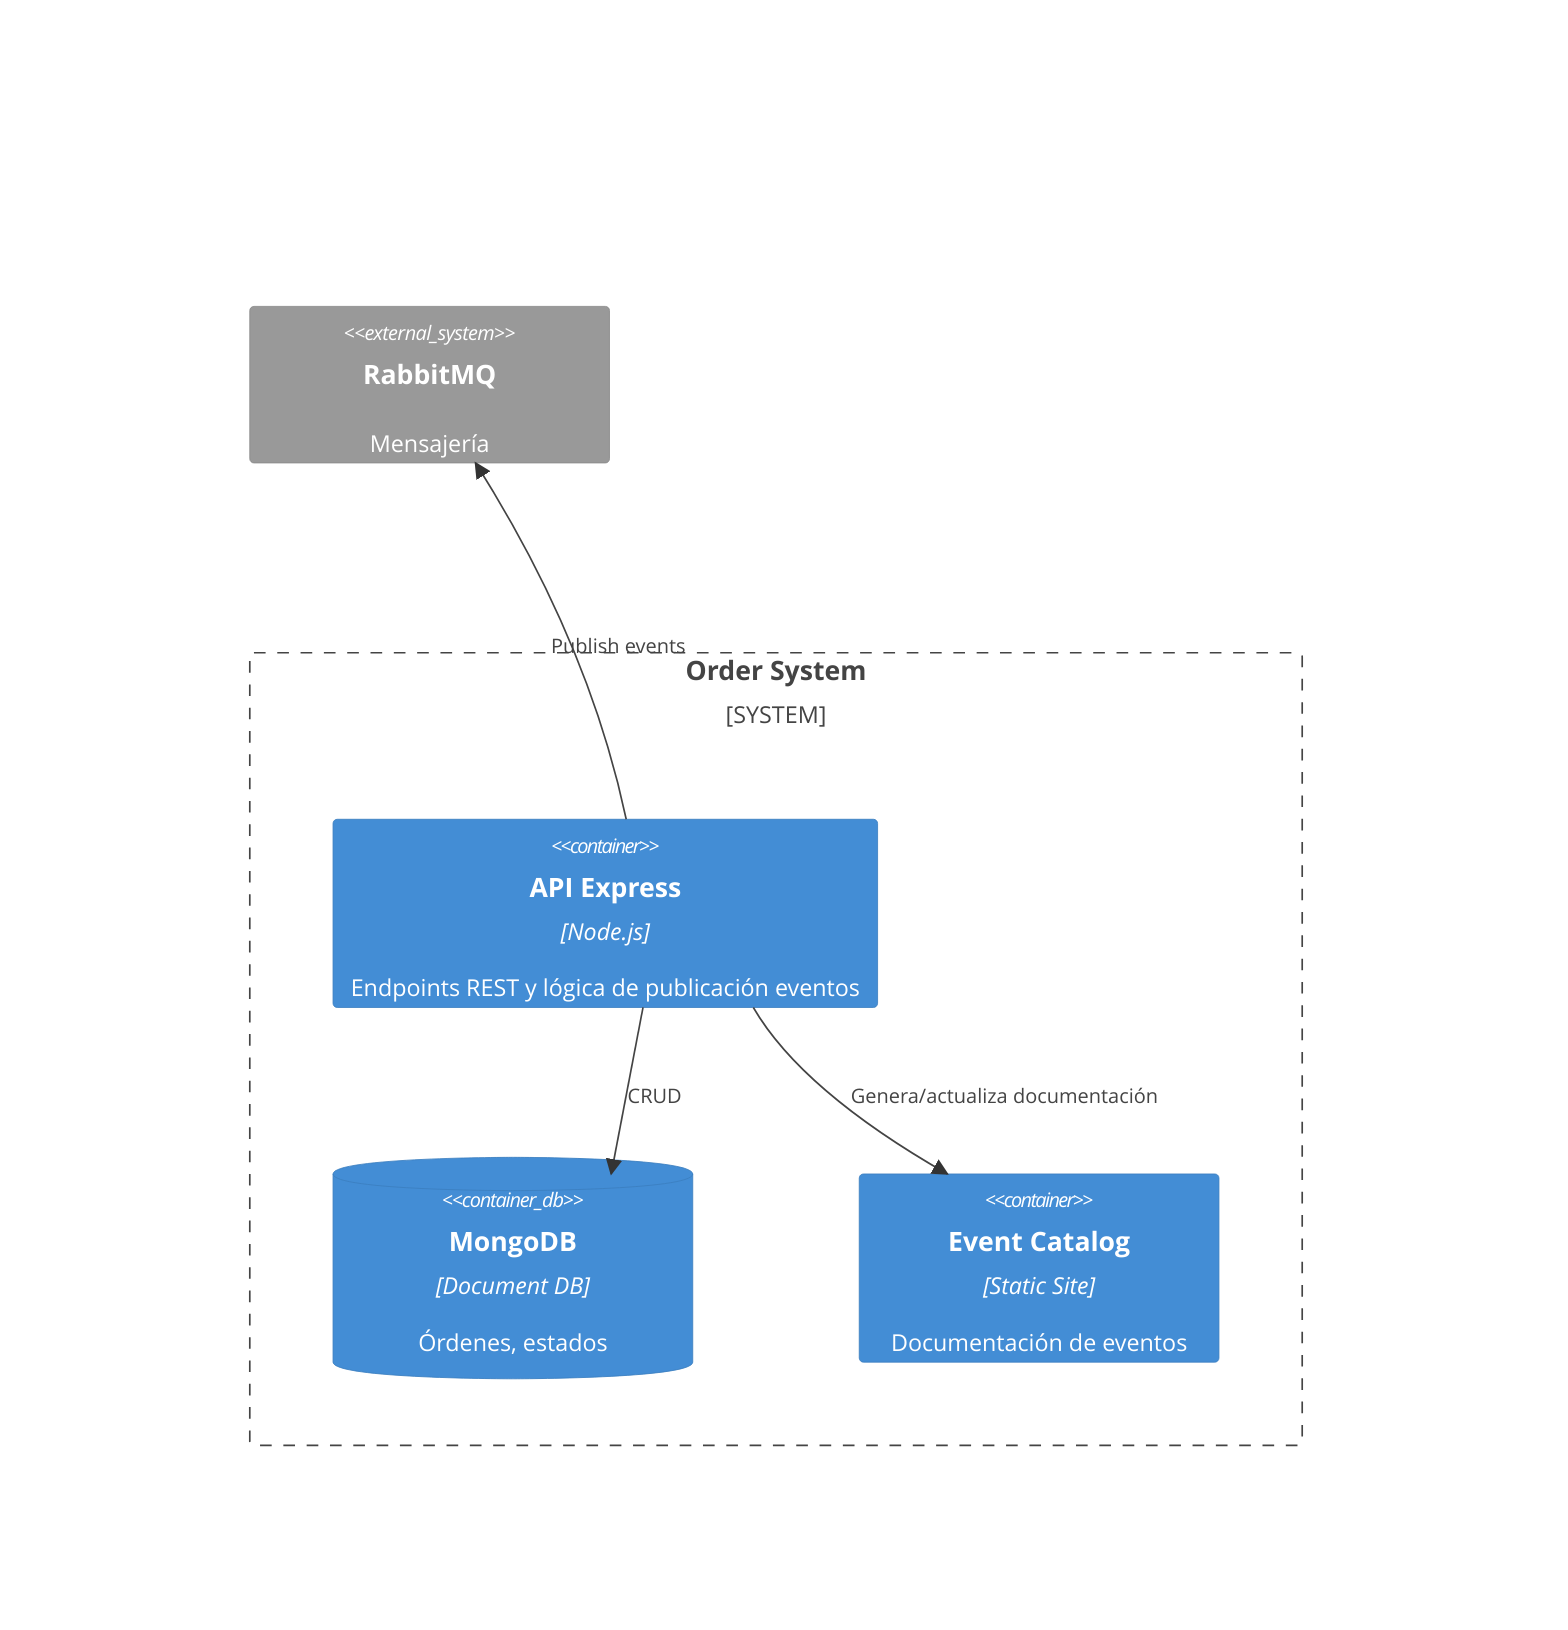 %% C4 Containers Diagram
C4Container
System_Boundary(orderSystem, "Order System") {
  Container(api, "API Express", "Node.js", "Endpoints REST y lógica de publicación eventos")
  ContainerDb(db, "MongoDB", "Document DB", "Órdenes, estados")
  Container(eventCatalog, "Event Catalog", "Static Site", "Documentación de eventos")
}
System_Ext(rabbitmq, "RabbitMQ", "Mensajería")
Rel(api, db, "CRUD")
Rel(api, rabbitmq, "Publish events")
Rel(api, eventCatalog, "Genera/actualiza documentación")
